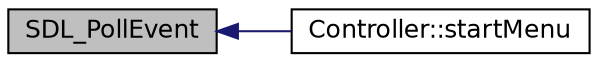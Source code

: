 digraph "SDL_PollEvent"
{
  edge [fontname="Helvetica",fontsize="12",labelfontname="Helvetica",labelfontsize="12"];
  node [fontname="Helvetica",fontsize="12",shape=record];
  rankdir="LR";
  Node9 [label="SDL_PollEvent",height=0.2,width=0.4,color="black", fillcolor="grey75", style="filled", fontcolor="black"];
  Node9 -> Node10 [dir="back",color="midnightblue",fontsize="12",style="solid",fontname="Helvetica"];
  Node10 [label="Controller::startMenu",height=0.2,width=0.4,color="black", fillcolor="white", style="filled",URL="$class_controller.html#a96062807f924a58920faa7fb918598ef",tooltip="Does a pause until you click the big button. "];
}
